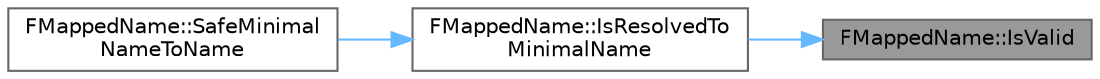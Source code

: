 digraph "FMappedName::IsValid"
{
 // INTERACTIVE_SVG=YES
 // LATEX_PDF_SIZE
  bgcolor="transparent";
  edge [fontname=Helvetica,fontsize=10,labelfontname=Helvetica,labelfontsize=10];
  node [fontname=Helvetica,fontsize=10,shape=box,height=0.2,width=0.4];
  rankdir="RL";
  Node1 [id="Node000001",label="FMappedName::IsValid",height=0.2,width=0.4,color="gray40", fillcolor="grey60", style="filled", fontcolor="black",tooltip=" "];
  Node1 -> Node2 [id="edge1_Node000001_Node000002",dir="back",color="steelblue1",style="solid",tooltip=" "];
  Node2 [id="Node000002",label="FMappedName::IsResolvedTo\lMinimalName",height=0.2,width=0.4,color="grey40", fillcolor="white", style="filled",URL="$d7/dfb/classFMappedName.html#a3ead87b350dd0afe44dca63dee4e7c6e",tooltip=" "];
  Node2 -> Node3 [id="edge2_Node000002_Node000003",dir="back",color="steelblue1",style="solid",tooltip=" "];
  Node3 [id="Node000003",label="FMappedName::SafeMinimal\lNameToName",height=0.2,width=0.4,color="grey40", fillcolor="white", style="filled",URL="$d7/dfb/classFMappedName.html#a559dddcaea4dbe9d226ab1df1c04fb23",tooltip=" "];
}
